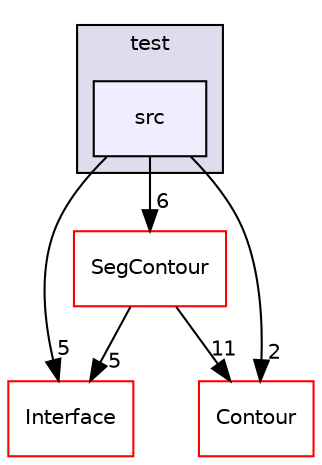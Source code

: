 digraph "/home/travis/build/AliceO2Group/AliceO2/Detectors/MUON/MCH/Mapping/test/src" {
  bgcolor=transparent;
  compound=true
  node [ fontsize="10", fontname="Helvetica"];
  edge [ labelfontsize="10", labelfontname="Helvetica"];
  subgraph clusterdir_521cc5f5c2a7df765ba7ff5f8e26abc4 {
    graph [ bgcolor="#ddddee", pencolor="black", label="test" fontname="Helvetica", fontsize="10", URL="dir_521cc5f5c2a7df765ba7ff5f8e26abc4.html"]
  dir_b6cebb1559f33bf84ca35ab88a186ddf [shape=box, label="src", style="filled", fillcolor="#eeeeff", pencolor="black", URL="dir_b6cebb1559f33bf84ca35ab88a186ddf.html"];
  }
  dir_9688ff6052485d651a3da00e73f81848 [shape=box label="SegContour" color="red" URL="dir_9688ff6052485d651a3da00e73f81848.html"];
  dir_bb33a65c2c121b6655a8db1556a9cb2b [shape=box label="Interface" color="red" URL="dir_bb33a65c2c121b6655a8db1556a9cb2b.html"];
  dir_f53aaea7b1f4a3d2e21e52645ea2576d [shape=box label="Contour" color="red" URL="dir_f53aaea7b1f4a3d2e21e52645ea2576d.html"];
  dir_9688ff6052485d651a3da00e73f81848->dir_bb33a65c2c121b6655a8db1556a9cb2b [headlabel="5", labeldistance=1.5 headhref="dir_000326_000307.html"];
  dir_9688ff6052485d651a3da00e73f81848->dir_f53aaea7b1f4a3d2e21e52645ea2576d [headlabel="11", labeldistance=1.5 headhref="dir_000326_000145.html"];
  dir_b6cebb1559f33bf84ca35ab88a186ddf->dir_9688ff6052485d651a3da00e73f81848 [headlabel="6", labeldistance=1.5 headhref="dir_000311_000326.html"];
  dir_b6cebb1559f33bf84ca35ab88a186ddf->dir_bb33a65c2c121b6655a8db1556a9cb2b [headlabel="5", labeldistance=1.5 headhref="dir_000311_000307.html"];
  dir_b6cebb1559f33bf84ca35ab88a186ddf->dir_f53aaea7b1f4a3d2e21e52645ea2576d [headlabel="2", labeldistance=1.5 headhref="dir_000311_000145.html"];
}
